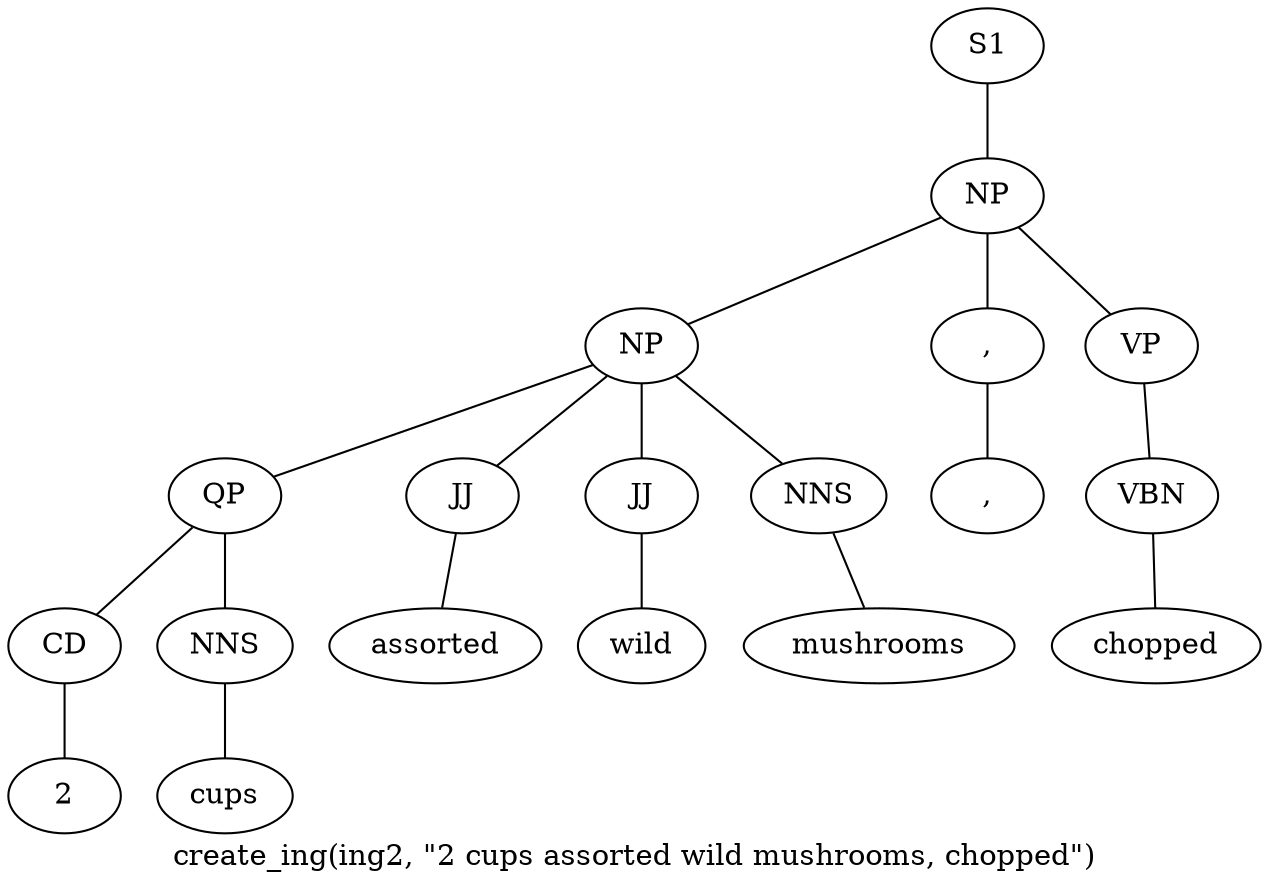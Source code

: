 graph SyntaxGraph {
	label = "create_ing(ing2, \"2 cups assorted wild mushrooms, chopped\")";
	Node0 [label="S1"];
	Node1 [label="NP"];
	Node2 [label="NP"];
	Node3 [label="QP"];
	Node4 [label="CD"];
	Node5 [label="2"];
	Node6 [label="NNS"];
	Node7 [label="cups"];
	Node8 [label="JJ"];
	Node9 [label="assorted"];
	Node10 [label="JJ"];
	Node11 [label="wild"];
	Node12 [label="NNS"];
	Node13 [label="mushrooms"];
	Node14 [label=","];
	Node15 [label=","];
	Node16 [label="VP"];
	Node17 [label="VBN"];
	Node18 [label="chopped"];

	Node0 -- Node1;
	Node1 -- Node2;
	Node1 -- Node14;
	Node1 -- Node16;
	Node2 -- Node3;
	Node2 -- Node8;
	Node2 -- Node10;
	Node2 -- Node12;
	Node3 -- Node4;
	Node3 -- Node6;
	Node4 -- Node5;
	Node6 -- Node7;
	Node8 -- Node9;
	Node10 -- Node11;
	Node12 -- Node13;
	Node14 -- Node15;
	Node16 -- Node17;
	Node17 -- Node18;
}
